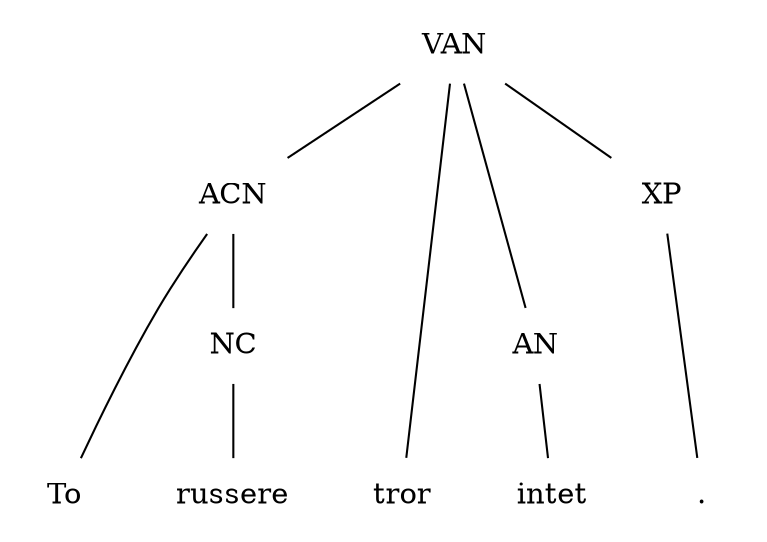 graph test_tree {
node [shape=none];

ACN -- { n10 NC }
NC -- n11
VAN -- { ACN n12 AN XP }
AN -- n13
XP -- n14

n10 [label="To"];
n11 [label="russere"];
n12 [label="tror"];
n13 [label="intet"];
n14 [label="."];

{rank=same; n10 n11 n12 n13 n14 }

}
